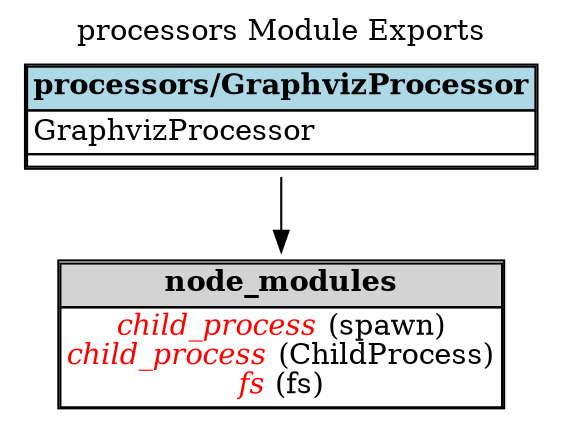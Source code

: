 digraph {label="processors Module Exports";
labelloc="t";
"processors/GraphvizProcessor" [shape=none, label=<<TABLE cellspacing="0" cellborder="1" align="left">
<TR><TD bgcolor="lightblue" align="center"><B>processors/GraphvizProcessor</B></TD></TR>
<TR><TD align="left">
GraphvizProcessor<BR/>
</TD></TR>
<TR><TD align="center">
</TD></TR>
</TABLE>>];
"processors/GraphvizProcessor-node_modules" [shape=none, label=<<TABLE cellspacing="0" cellborder="1" align="left">
<TR><TD bgcolor="lightgrey" align="center"><B>node_modules</B></TD></TR>
<TR><TD align="left">
<font color="red"><I>child_process</I></font> (spawn)<BR/>
<font color="red"><I>child_process</I></font> (ChildProcess)<BR/>
<font color="red"><I>fs</I></font> (fs)<BR/>
</TD></TR>
</TABLE>>];
"processors/GraphvizProcessor"->"processors/GraphvizProcessor-node_modules";
}
